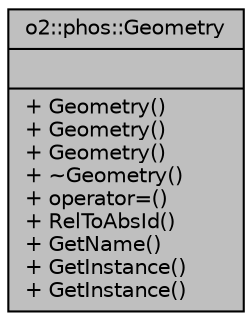 digraph "o2::phos::Geometry"
{
 // INTERACTIVE_SVG=YES
  bgcolor="transparent";
  edge [fontname="Helvetica",fontsize="10",labelfontname="Helvetica",labelfontsize="10"];
  node [fontname="Helvetica",fontsize="10",shape=record];
  Node1 [label="{o2::phos::Geometry\n||+ Geometry()\l+ Geometry()\l+ Geometry()\l+ ~Geometry()\l+ operator=()\l+ RelToAbsId()\l+ GetName()\l+ GetInstance()\l+ GetInstance()\l}",height=0.2,width=0.4,color="black", fillcolor="grey75", style="filled" fontcolor="black"];
}
